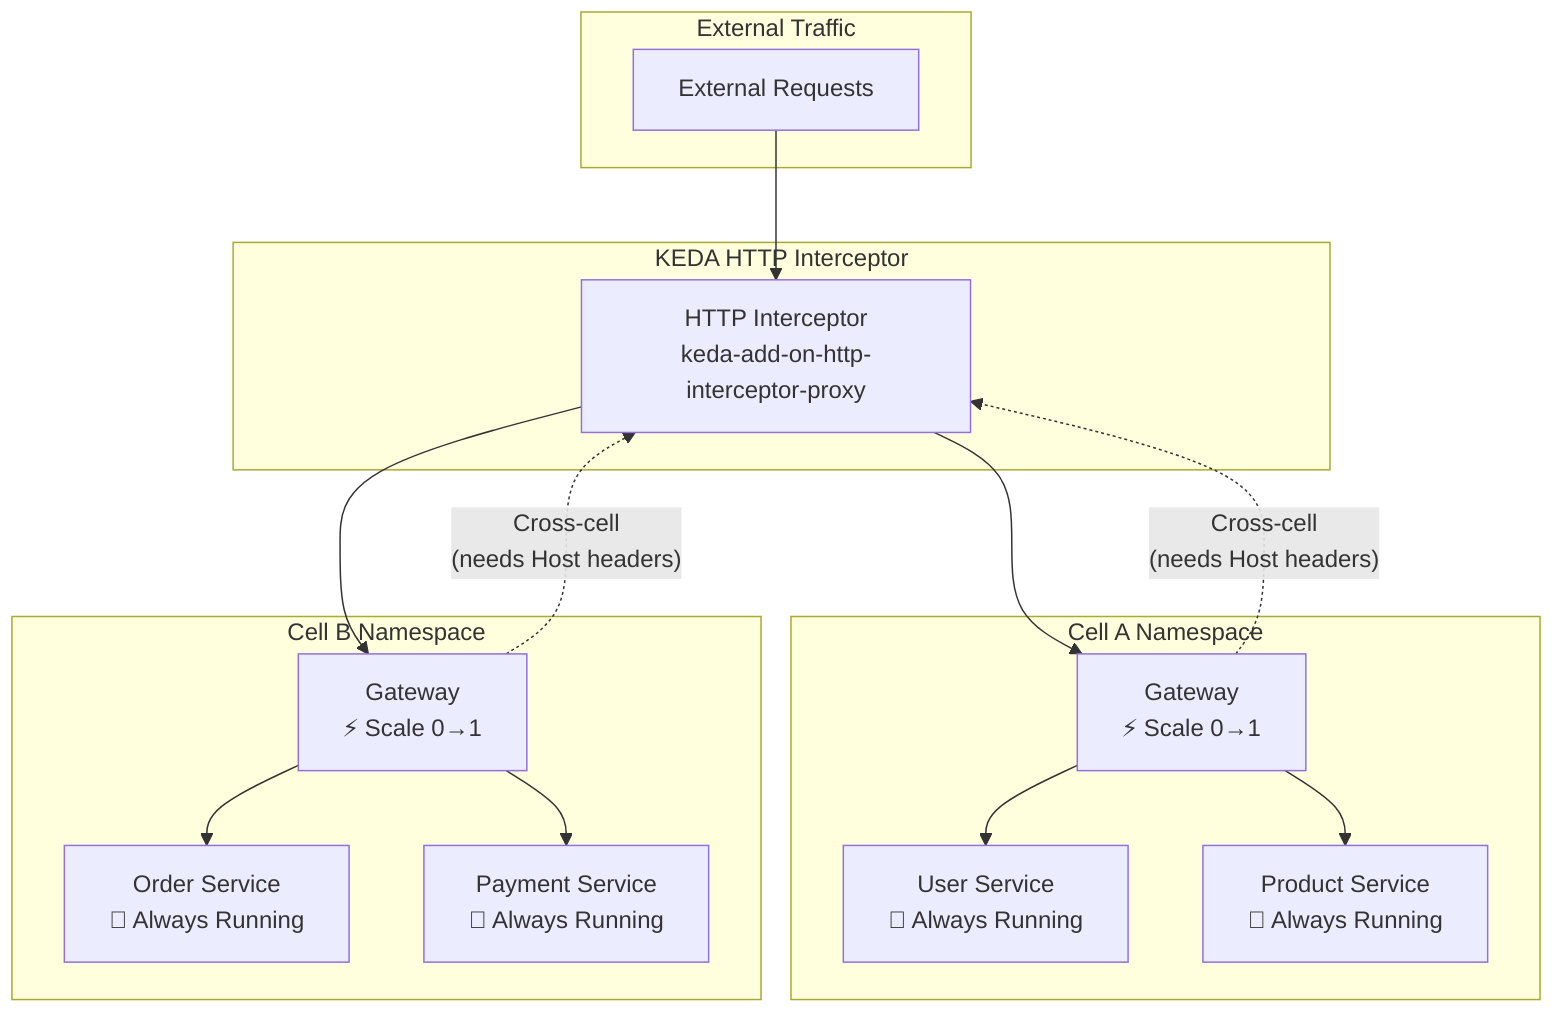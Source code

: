 graph TB
    subgraph "External Traffic"
        EXT[External Requests]
    end
    
    subgraph "KEDA HTTP Interceptor"
        INT[HTTP Interceptor<br/>keda-add-on-http-interceptor-proxy]
    end
    
    subgraph "Cell A Namespace"
        AGW[Gateway<br/>⚡ Scale 0→1]
        AUS[User Service<br/>🔄 Always Running]
        APS[Product Service<br/>🔄 Always Running]
    end
    
    subgraph "Cell B Namespace"
        BGW[Gateway<br/>⚡ Scale 0→1]
        BOS[Order Service<br/>🔄 Always Running]
        BPS[Payment Service<br/>🔄 Always Running]
    end
    
    EXT --> INT
    INT --> AGW
    INT --> BGW
    
    AGW --> AUS
    AGW --> APS
    BGW --> BOS
    BGW --> BPS
    
    AGW -.->|"Cross-cell<br/>(needs Host headers)"| INT
    BGW -.->|"Cross-cell<br/>(needs Host headers)"| INT